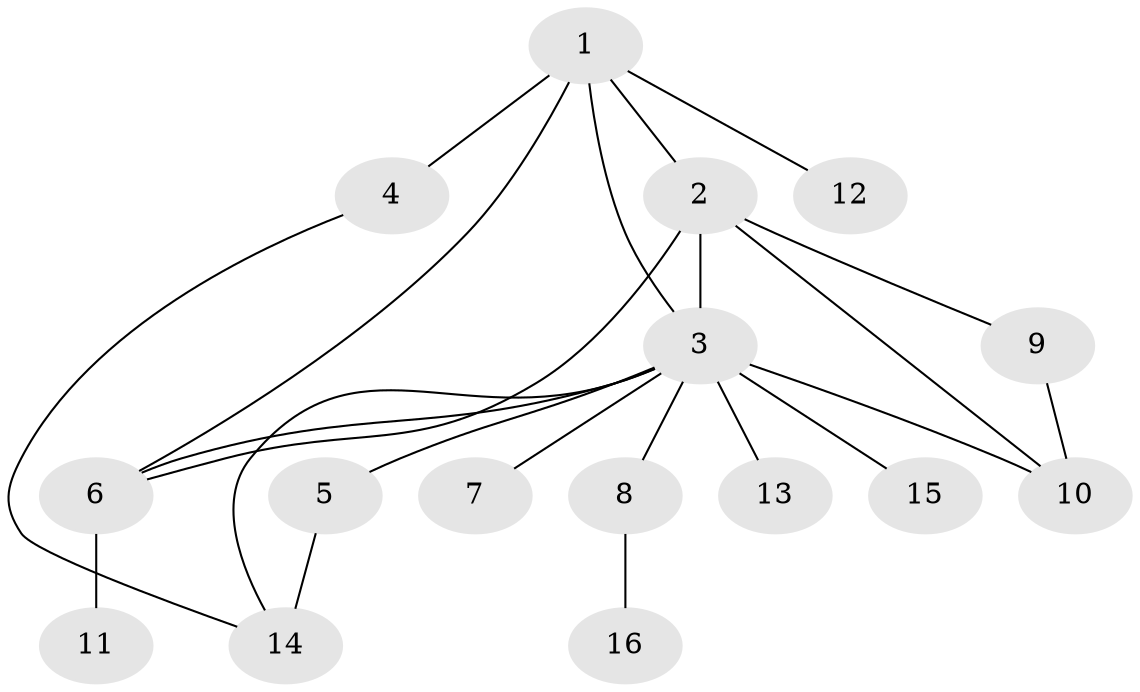 // original degree distribution, {7: 0.0196078431372549, 5: 0.058823529411764705, 27: 0.0196078431372549, 2: 0.19607843137254902, 1: 0.47058823529411764, 4: 0.11764705882352941, 10: 0.0196078431372549, 3: 0.09803921568627451}
// Generated by graph-tools (version 1.1) at 2025/50/03/04/25 22:50:16]
// undirected, 16 vertices, 22 edges
graph export_dot {
  node [color=gray90,style=filled];
  1;
  2;
  3;
  4;
  5;
  6;
  7;
  8;
  9;
  10;
  11;
  12;
  13;
  14;
  15;
  16;
  1 -- 2 [weight=2.0];
  1 -- 3 [weight=1.0];
  1 -- 4 [weight=2.0];
  1 -- 6 [weight=1.0];
  1 -- 12 [weight=1.0];
  2 -- 3 [weight=18.0];
  2 -- 6 [weight=1.0];
  2 -- 9 [weight=1.0];
  2 -- 10 [weight=1.0];
  3 -- 5 [weight=1.0];
  3 -- 6 [weight=2.0];
  3 -- 7 [weight=1.0];
  3 -- 8 [weight=1.0];
  3 -- 10 [weight=3.0];
  3 -- 13 [weight=3.0];
  3 -- 14 [weight=1.0];
  3 -- 15 [weight=1.0];
  4 -- 14 [weight=1.0];
  5 -- 14 [weight=2.0];
  6 -- 11 [weight=1.0];
  8 -- 16 [weight=1.0];
  9 -- 10 [weight=1.0];
}
